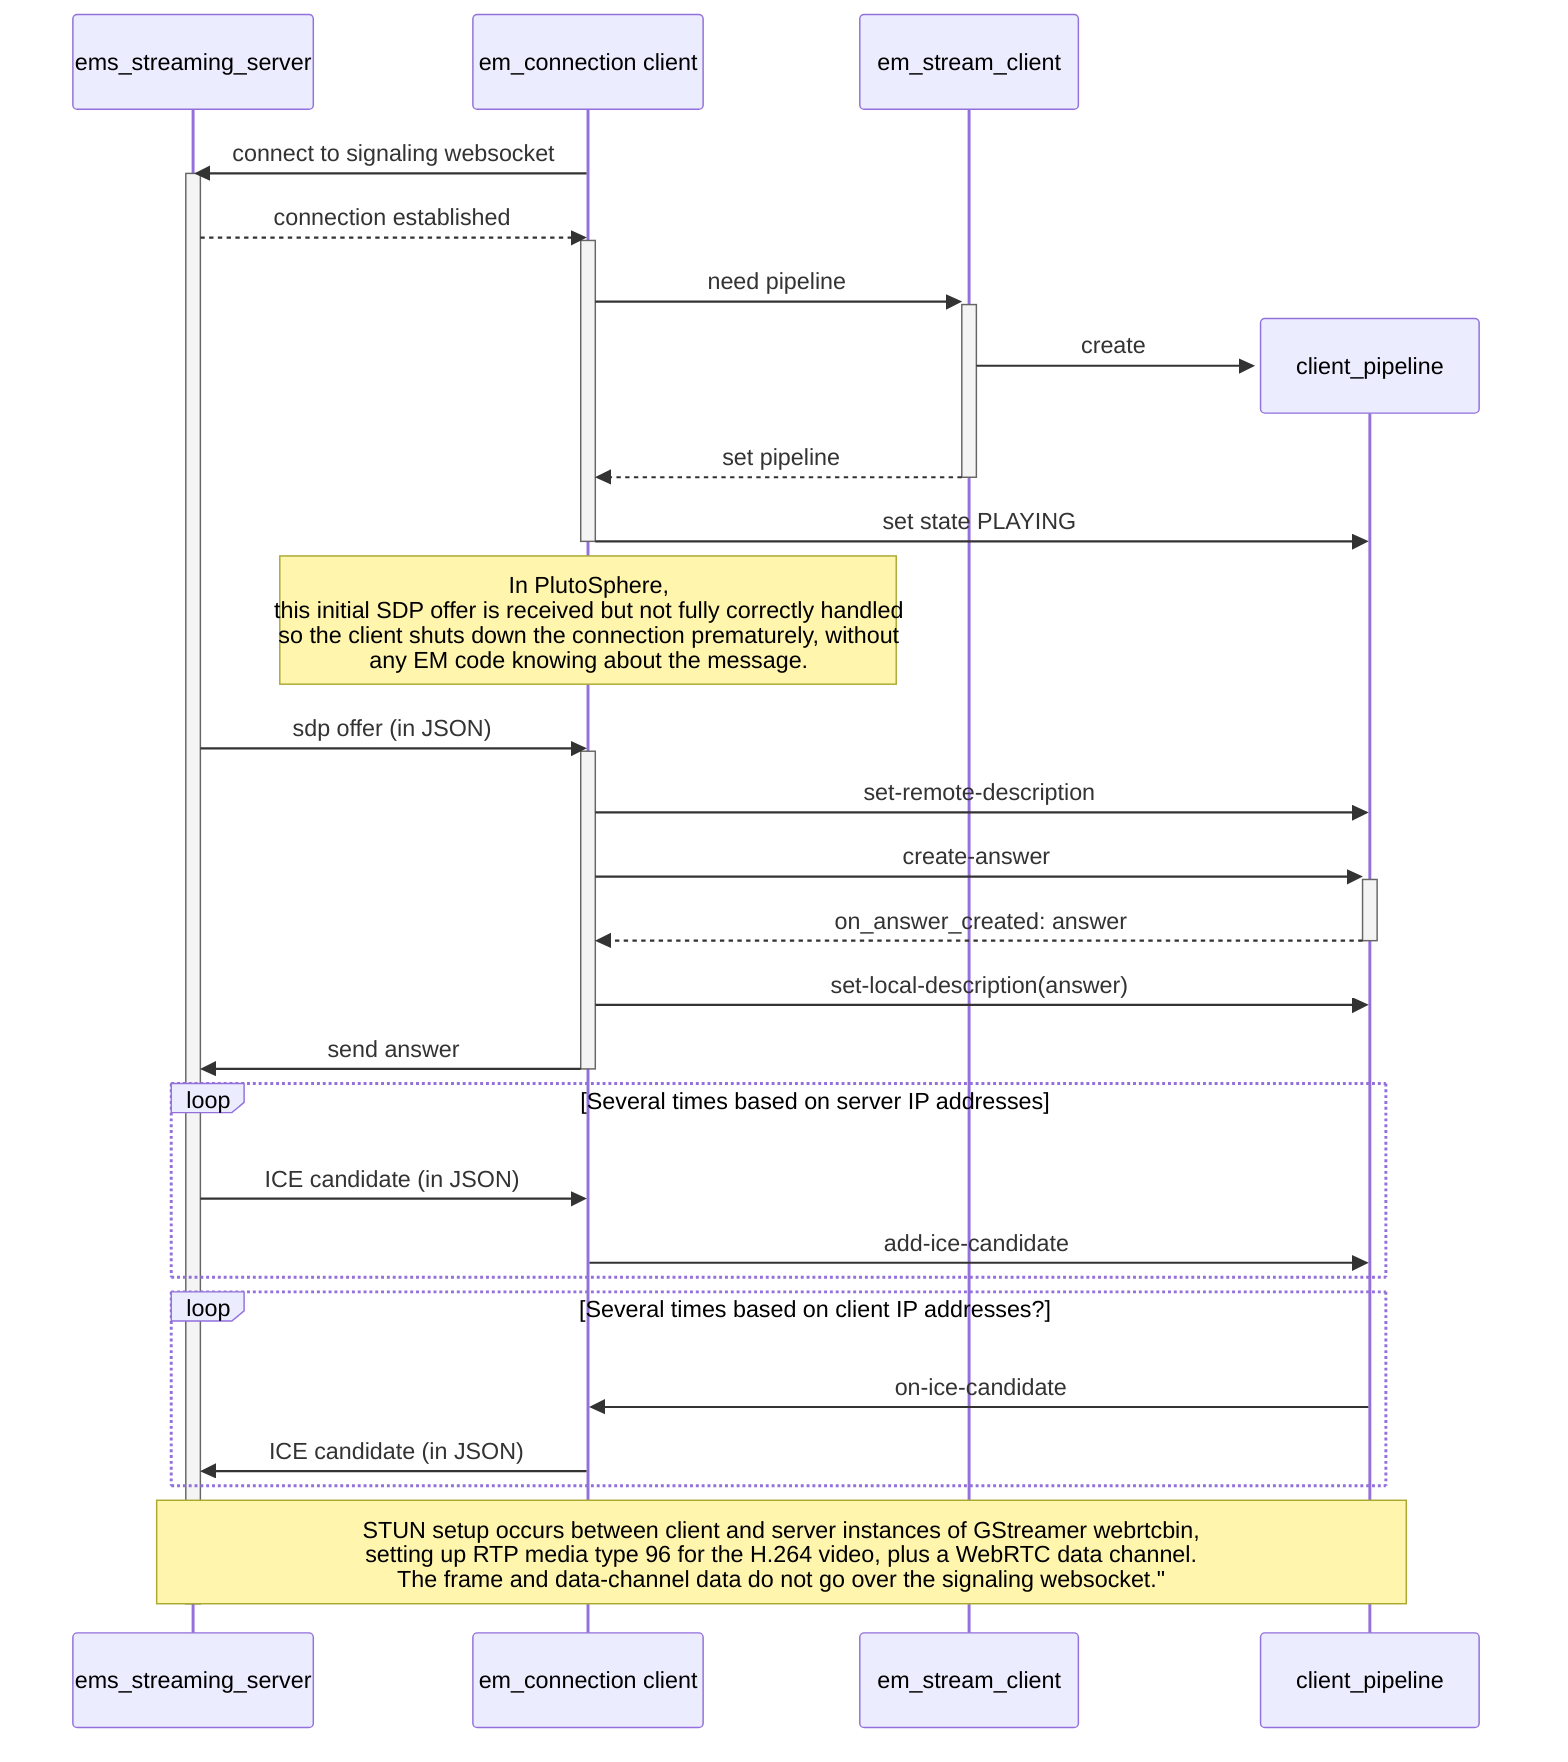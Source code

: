 %% Copyright 2023, Collabora, Ltd.
%% Copyright 2023, Pluto VR, Inc.
%%
%% SPDX-License-Identifier: BSL-1.0

sequenceDiagram
    participant server_ws as ems_streaming_server
    participant em_connection as em_connection client
    participant em_stream_client
    em_connection->>server_ws: connect to signaling websocket
    activate server_ws
    server_ws-->>em_connection: connection established

    %% emconn_websocket_connected_cb
    activate em_connection
    em_connection->>+em_stream_client: need pipeline
    create participant client_pipeline
    em_stream_client->>client_pipeline: create
    em_stream_client-->>-em_connection: set pipeline
    em_connection->>client_pipeline: set state PLAYING
    deactivate em_connection

    Note over em_connection: In PlutoSphere,<br> this initial SDP offer is received but not fully correctly handled<br>so the client shuts down the connection prematurely, without<br>any EM code knowing about the message.

    %% Server sends this on websocket establishment
    server_ws->>em_connection: sdp offer (in JSON)

    %% emconn_webrtc_process_sdp_offer
    activate em_connection
    em_connection->>client_pipeline: set-remote-description
    em_connection->>+client_pipeline: create-answer

    %% emconn_webrtc_on_answer_created
    client_pipeline-->>-em_connection: on_answer_created: answer
    em_connection->>client_pipeline: set-local-description(answer)
    em_connection->>server_ws: send answer
    deactivate em_connection

    %% Server sends several of these on websocket establishment after the offer
    %% This is known as "Trickle ICE": https://datatracker.ietf.org/doc/html/rfc8838
    loop Several times based on server IP addresses
        server_ws->>em_connection: ICE candidate (in JSON)

        %% emconn_webrtc_process_candidate
        em_connection->>client_pipeline: add-ice-candidate
    end

    loop Several times based on client IP addresses?
        client_pipeline->>em_connection: on-ice-candidate
        em_connection->>server_ws: ICE candidate (in JSON)
    end

    note over client_pipeline, server_ws: STUN setup occurs between client and server instances of GStreamer webrtcbin,<br>setting up RTP media type 96 for the H.264 video, plus a WebRTC data channel.<br>The frame and data-channel data do not go over the signaling websocket."

    deactivate server_ws